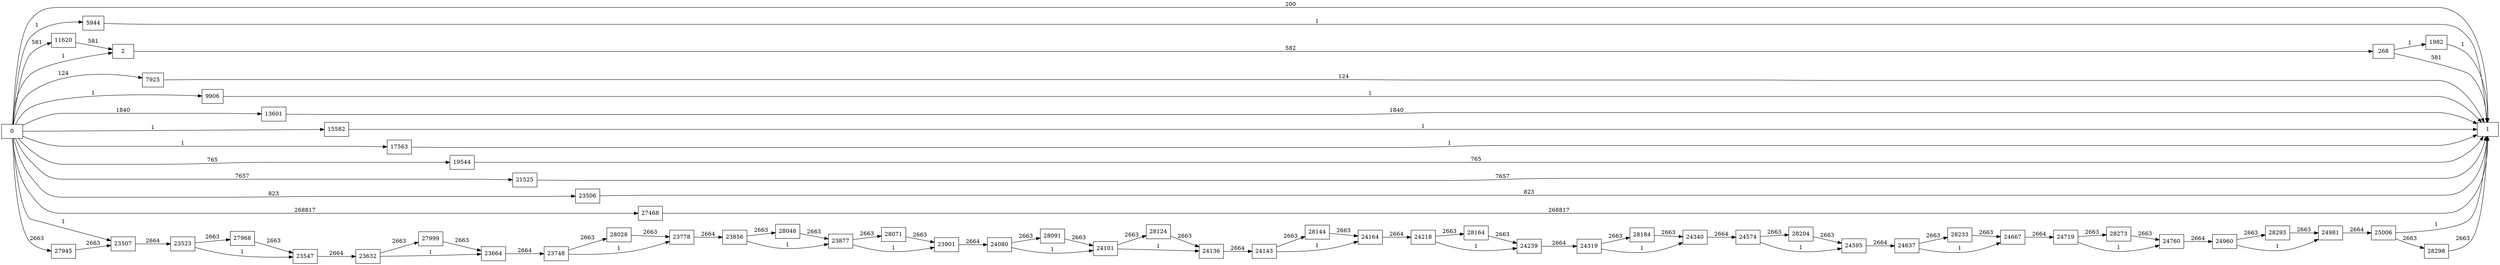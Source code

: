 digraph {
	graph [rankdir=LR]
	node [shape=rectangle]
	2 -> 268 [label=582]
	268 -> 1 [label=581]
	268 -> 1982 [label=1]
	1982 -> 1 [label=1]
	5944 -> 1 [label=1]
	7925 -> 1 [label=124]
	9906 -> 1 [label=1]
	11620 -> 2 [label=581]
	13601 -> 1 [label=1840]
	15582 -> 1 [label=1]
	17563 -> 1 [label=1]
	19544 -> 1 [label=765]
	21525 -> 1 [label=7657]
	23506 -> 1 [label=823]
	23507 -> 23523 [label=2664]
	23523 -> 23547 [label=1]
	23523 -> 27968 [label=2663]
	23547 -> 23632 [label=2664]
	23632 -> 23664 [label=1]
	23632 -> 27999 [label=2663]
	23664 -> 23748 [label=2664]
	23748 -> 23778 [label=1]
	23748 -> 28028 [label=2663]
	23778 -> 23856 [label=2664]
	23856 -> 23877 [label=1]
	23856 -> 28048 [label=2663]
	23877 -> 23901 [label=1]
	23877 -> 28071 [label=2663]
	23901 -> 24080 [label=2664]
	24080 -> 24101 [label=1]
	24080 -> 28091 [label=2663]
	24101 -> 24136 [label=1]
	24101 -> 28124 [label=2663]
	24136 -> 24143 [label=2664]
	24143 -> 24164 [label=1]
	24143 -> 28144 [label=2663]
	24164 -> 24218 [label=2664]
	24218 -> 24239 [label=1]
	24218 -> 28164 [label=2663]
	24239 -> 24319 [label=2664]
	24319 -> 24340 [label=1]
	24319 -> 28184 [label=2663]
	24340 -> 24574 [label=2664]
	24574 -> 24595 [label=1]
	24574 -> 28204 [label=2663]
	24595 -> 24637 [label=2664]
	24637 -> 24667 [label=1]
	24637 -> 28233 [label=2663]
	24667 -> 24719 [label=2664]
	24719 -> 24760 [label=1]
	24719 -> 28273 [label=2663]
	24760 -> 24960 [label=2664]
	24960 -> 24981 [label=1]
	24960 -> 28293 [label=2663]
	24981 -> 25006 [label=2664]
	25006 -> 1 [label=1]
	25006 -> 28298 [label=2663]
	27468 -> 1 [label=268817]
	27945 -> 23507 [label=2663]
	27968 -> 23547 [label=2663]
	27999 -> 23664 [label=2663]
	28028 -> 23778 [label=2663]
	28048 -> 23877 [label=2663]
	28071 -> 23901 [label=2663]
	28091 -> 24101 [label=2663]
	28124 -> 24136 [label=2663]
	28144 -> 24164 [label=2663]
	28164 -> 24239 [label=2663]
	28184 -> 24340 [label=2663]
	28204 -> 24595 [label=2663]
	28233 -> 24667 [label=2663]
	28273 -> 24760 [label=2663]
	28293 -> 24981 [label=2663]
	28298 -> 1 [label=2663]
	0 -> 2 [label=1]
	0 -> 23507 [label=1]
	0 -> 1 [label=200]
	0 -> 5944 [label=1]
	0 -> 7925 [label=124]
	0 -> 9906 [label=1]
	0 -> 11620 [label=581]
	0 -> 13601 [label=1840]
	0 -> 15582 [label=1]
	0 -> 17563 [label=1]
	0 -> 19544 [label=765]
	0 -> 21525 [label=7657]
	0 -> 23506 [label=823]
	0 -> 27468 [label=268817]
	0 -> 27945 [label=2663]
}
